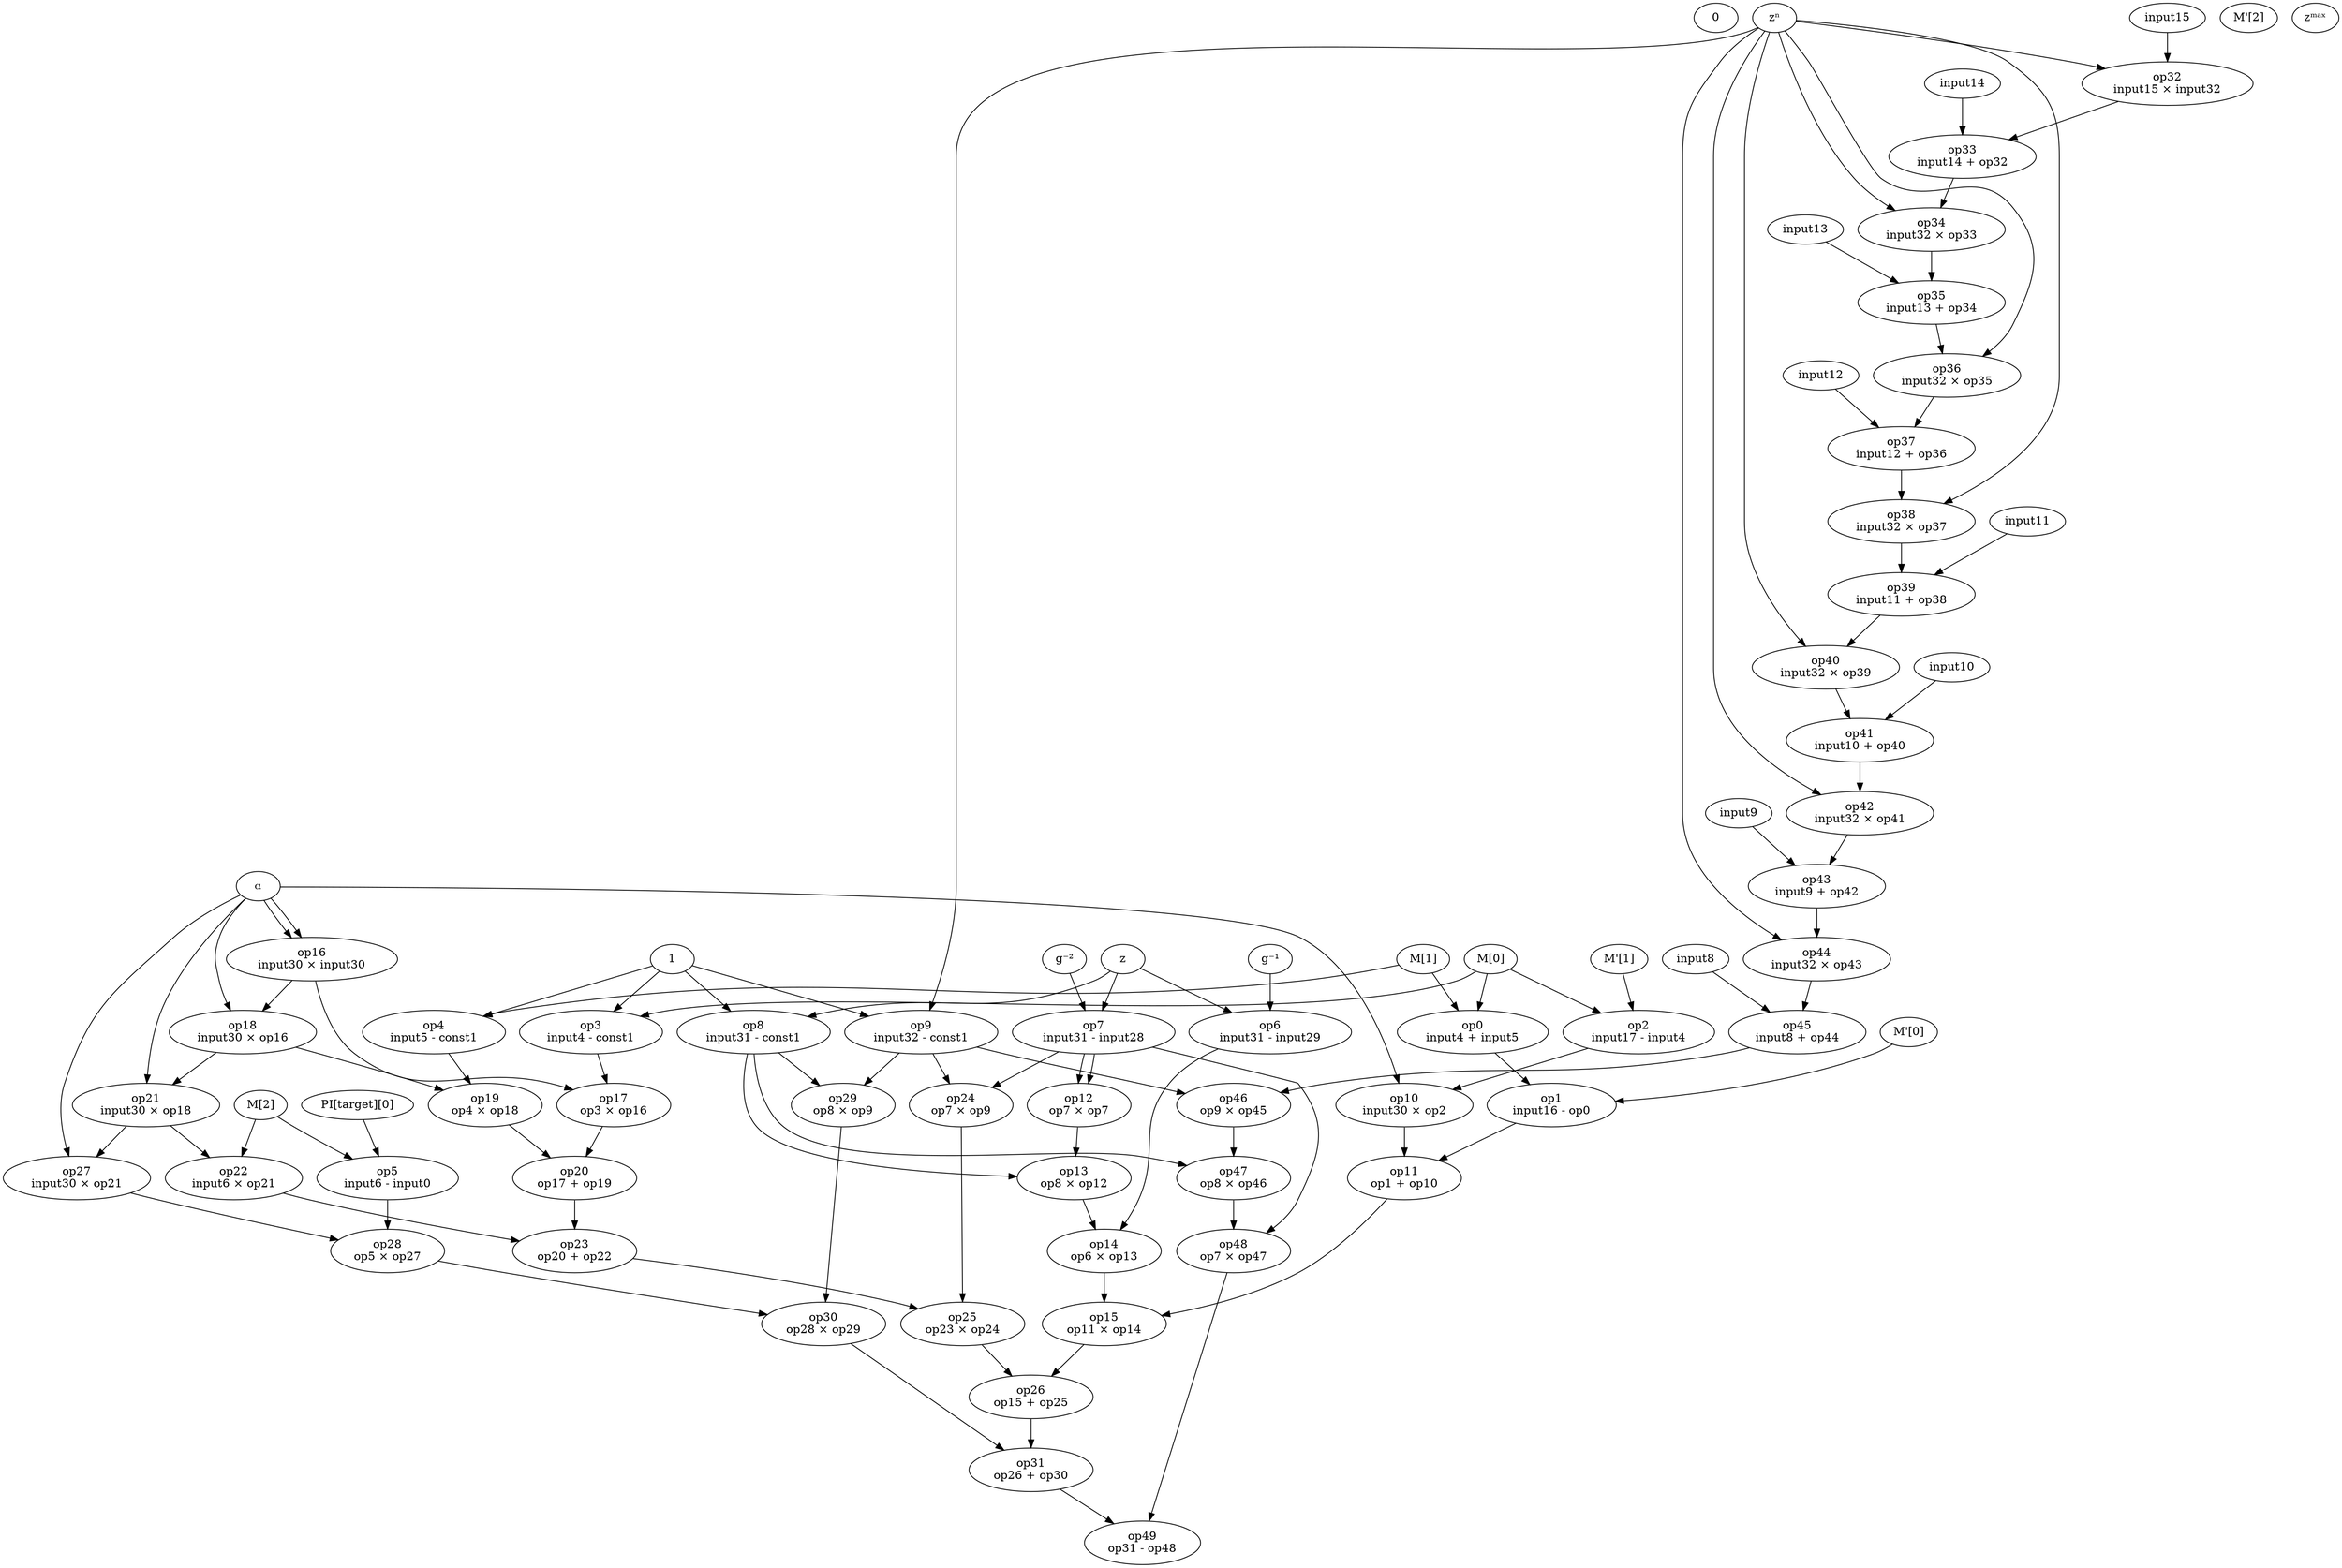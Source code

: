 digraph G {
const0 [label="0"]
const1 [label="1"]
input0 [label="PI[target][0]"]
input4 [label="M[0]"]
input5 [label="M[1]"]
input6 [label="M[2]"]
input16 [label="M'[0]"]
input17 [label="M'[1]"]
input18 [label="M'[2]"]
input28 [label="g⁻²"]
input29 [label="g⁻¹"]
input30 [label="⍺"]
input31 [label="z"]
input32 [label="zⁿ"]
input33 [label="zᵐᵃˣ"]
op0 [label="op0\ninput4 + input5"]
input4 -> op0
input5 -> op0
op1 [label="op1\ninput16 - op0"]
input16 -> op1
op0 -> op1
op2 [label="op2\ninput17 - input4"]
input17 -> op2
input4 -> op2
op3 [label="op3\ninput4 - const1"]
input4 -> op3
const1 -> op3
op4 [label="op4\ninput5 - const1"]
input5 -> op4
const1 -> op4
op5 [label="op5\ninput6 - input0"]
input6 -> op5
input0 -> op5
op6 [label="op6\ninput31 - input29"]
input31 -> op6
input29 -> op6
op7 [label="op7\ninput31 - input28"]
input31 -> op7
input28 -> op7
op8 [label="op8\ninput31 - const1"]
input31 -> op8
const1 -> op8
op9 [label="op9\ninput32 - const1"]
input32 -> op9
const1 -> op9
op10 [label="op10\ninput30 × op2"]
input30 -> op10
op2 -> op10
op11 [label="op11\nop1 + op10"]
op1 -> op11
op10 -> op11
op12 [label="op12\nop7 × op7"]
op7 -> op12
op7 -> op12
op13 [label="op13\nop8 × op12"]
op8 -> op13
op12 -> op13
op14 [label="op14\nop6 × op13"]
op6 -> op14
op13 -> op14
op15 [label="op15\nop11 × op14"]
op11 -> op15
op14 -> op15
op16 [label="op16\ninput30 × input30"]
input30 -> op16
input30 -> op16
op17 [label="op17\nop3 × op16"]
op3 -> op17
op16 -> op17
op18 [label="op18\ninput30 × op16"]
input30 -> op18
op16 -> op18
op19 [label="op19\nop4 × op18"]
op4 -> op19
op18 -> op19
op20 [label="op20\nop17 + op19"]
op17 -> op20
op19 -> op20
op21 [label="op21\ninput30 × op18"]
input30 -> op21
op18 -> op21
op22 [label="op22\ninput6 × op21"]
input6 -> op22
op21 -> op22
op23 [label="op23\nop20 + op22"]
op20 -> op23
op22 -> op23
op24 [label="op24\nop7 × op9"]
op7 -> op24
op9 -> op24
op25 [label="op25\nop23 × op24"]
op23 -> op25
op24 -> op25
op26 [label="op26\nop15 + op25"]
op15 -> op26
op25 -> op26
op27 [label="op27\ninput30 × op21"]
input30 -> op27
op21 -> op27
op28 [label="op28\nop5 × op27"]
op5 -> op28
op27 -> op28
op29 [label="op29\nop8 × op9"]
op8 -> op29
op9 -> op29
op30 [label="op30\nop28 × op29"]
op28 -> op30
op29 -> op30
op31 [label="op31\nop26 + op30"]
op26 -> op31
op30 -> op31
op32 [label="op32\ninput15 × input32"]
input15 -> op32
input32 -> op32
op33 [label="op33\ninput14 + op32"]
input14 -> op33
op32 -> op33
op34 [label="op34\ninput32 × op33"]
input32 -> op34
op33 -> op34
op35 [label="op35\ninput13 + op34"]
input13 -> op35
op34 -> op35
op36 [label="op36\ninput32 × op35"]
input32 -> op36
op35 -> op36
op37 [label="op37\ninput12 + op36"]
input12 -> op37
op36 -> op37
op38 [label="op38\ninput32 × op37"]
input32 -> op38
op37 -> op38
op39 [label="op39\ninput11 + op38"]
input11 -> op39
op38 -> op39
op40 [label="op40\ninput32 × op39"]
input32 -> op40
op39 -> op40
op41 [label="op41\ninput10 + op40"]
input10 -> op41
op40 -> op41
op42 [label="op42\ninput32 × op41"]
input32 -> op42
op41 -> op42
op43 [label="op43\ninput9 + op42"]
input9 -> op43
op42 -> op43
op44 [label="op44\ninput32 × op43"]
input32 -> op44
op43 -> op44
op45 [label="op45\ninput8 + op44"]
input8 -> op45
op44 -> op45
op46 [label="op46\nop9 × op45"]
op9 -> op46
op45 -> op46
op47 [label="op47\nop8 × op46"]
op8 -> op47
op46 -> op47
op48 [label="op48\nop7 × op47"]
op7 -> op48
op47 -> op48
op49 [label="op49\nop31 - op48"]
op31 -> op49
op48 -> op49
}
